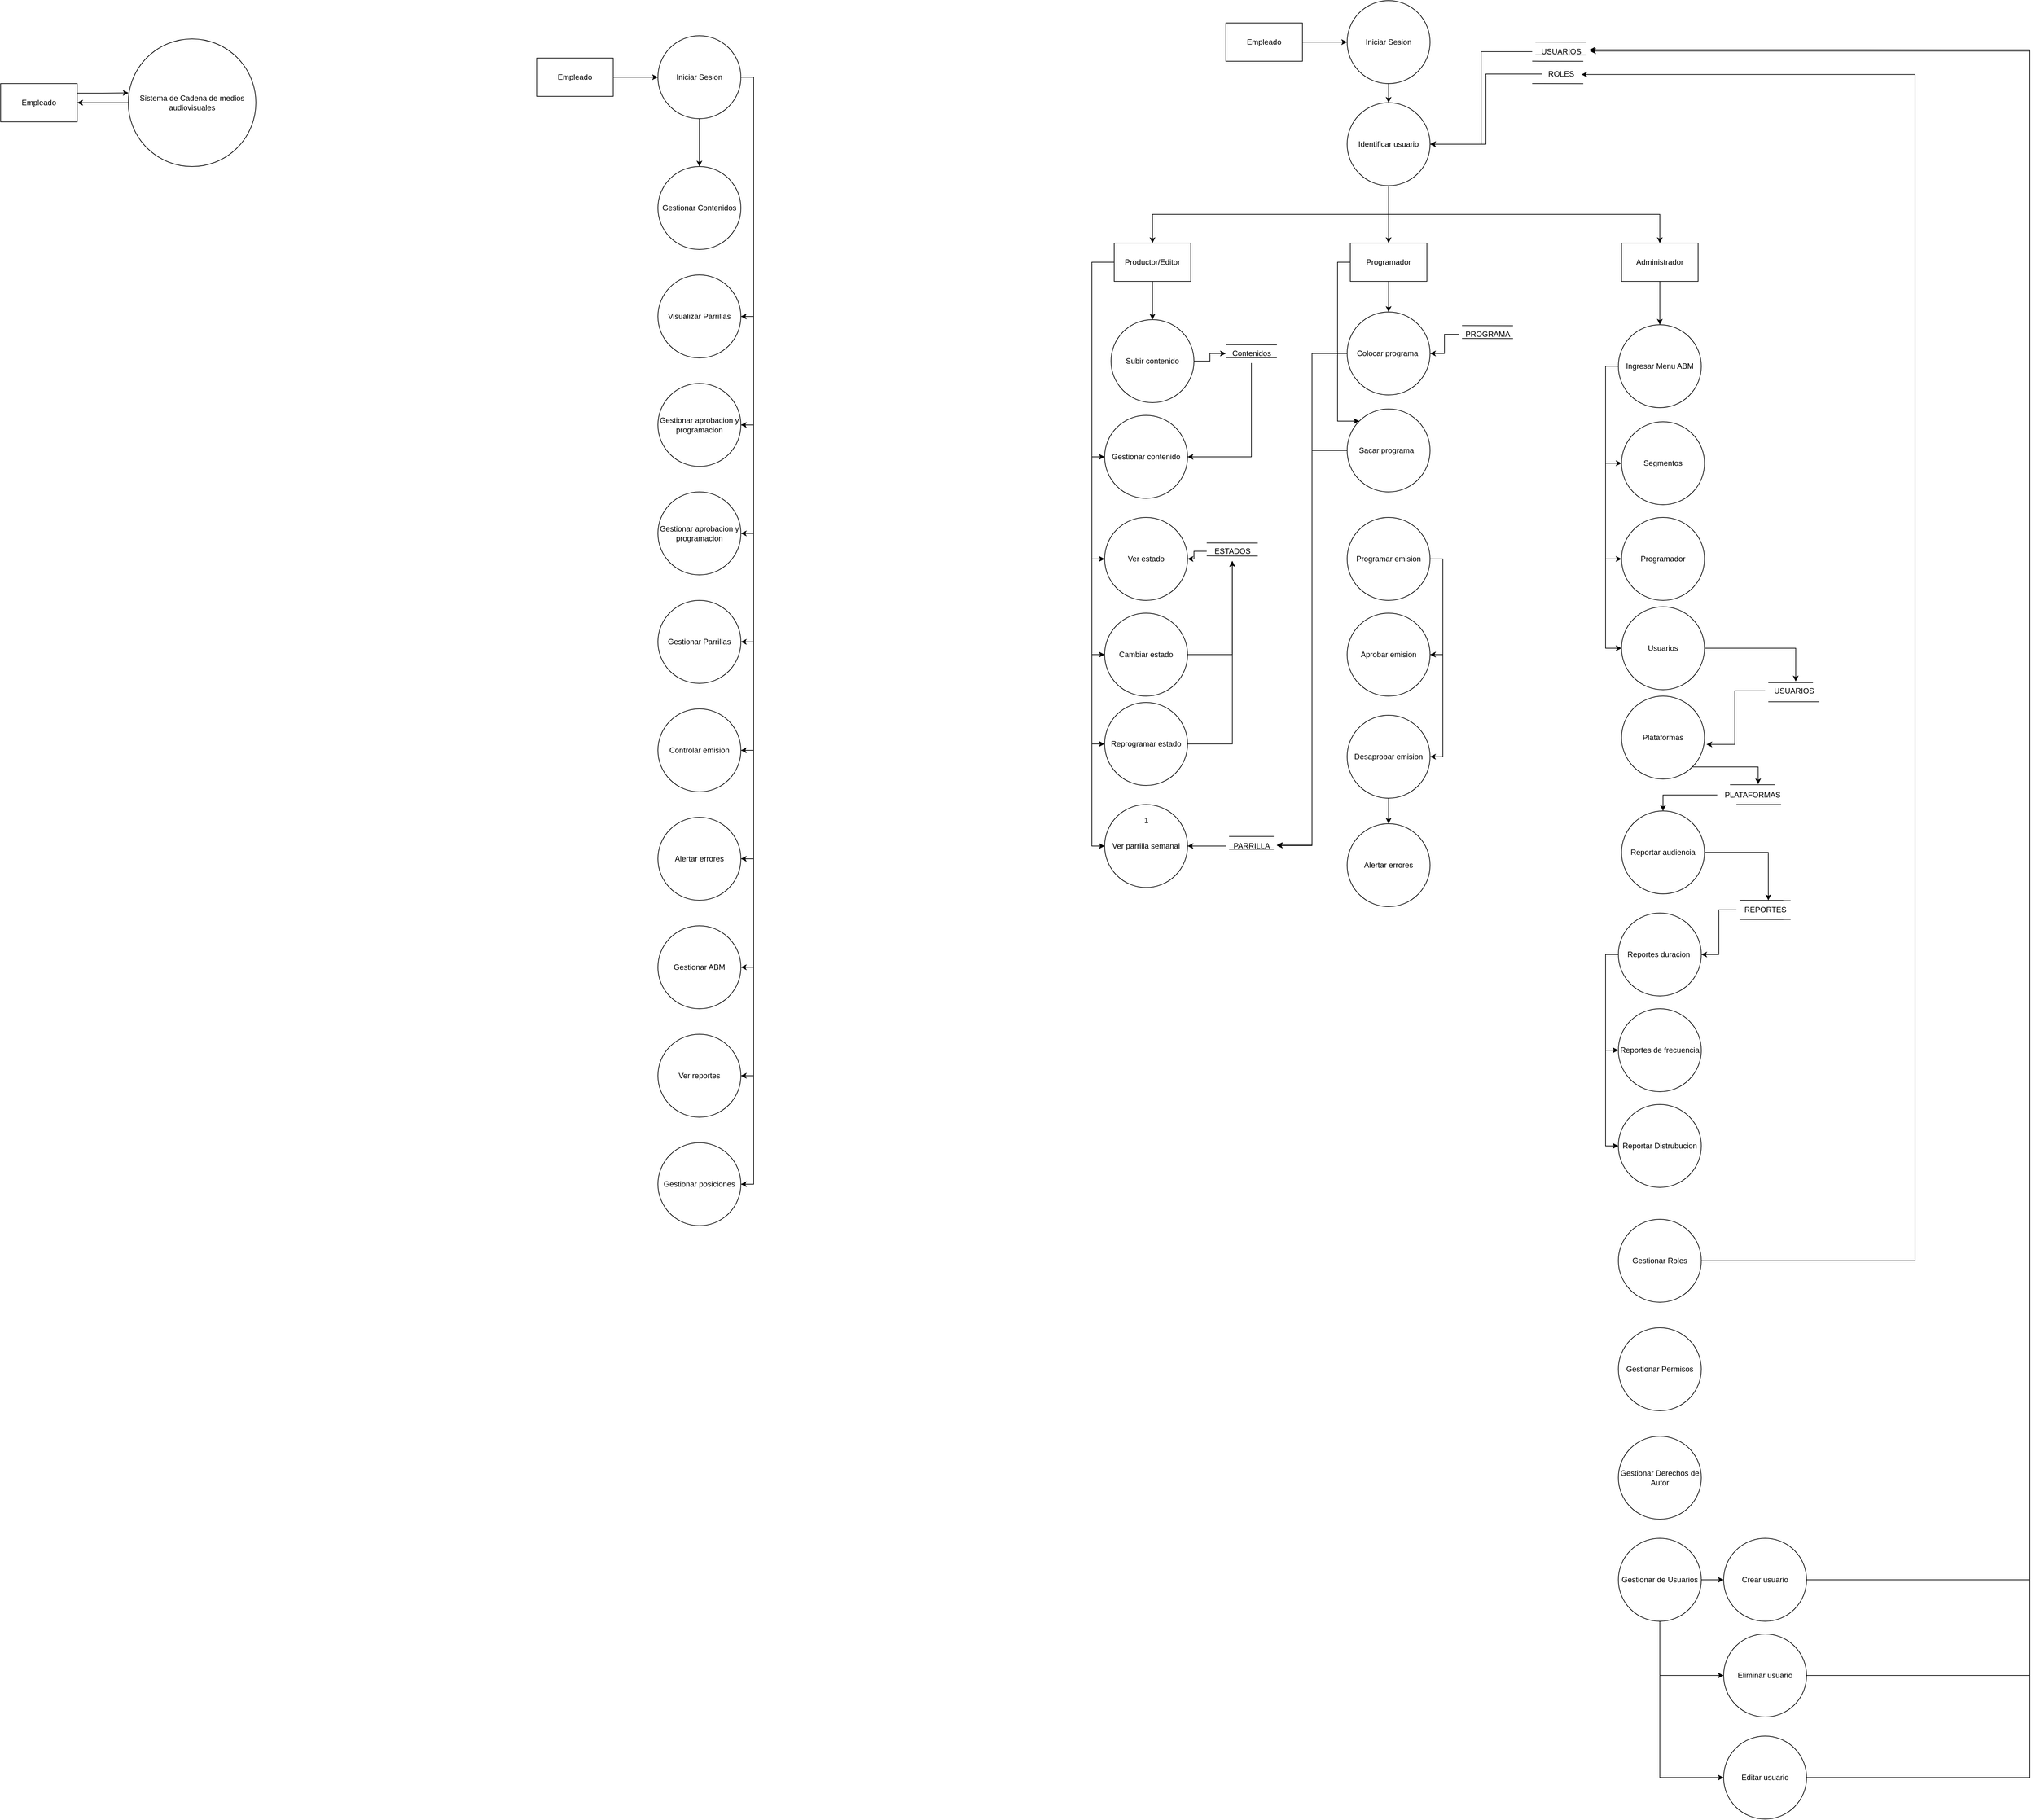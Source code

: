 <mxfile version="21.2.1" type="device">
  <diagram name="Página-1" id="Ly1dpZhFKaLRwfkJaXlY">
    <mxGraphModel dx="838" dy="507" grid="1" gridSize="10" guides="1" tooltips="1" connect="1" arrows="1" fold="1" page="1" pageScale="1" pageWidth="827" pageHeight="1169" math="0" shadow="0">
      <root>
        <mxCell id="0" />
        <mxCell id="1" parent="0" />
        <mxCell id="QG6XiLSZ6is3IQgDiI_S-5" style="edgeStyle=orthogonalEdgeStyle;rounded=0;orthogonalLoop=1;jettySize=auto;html=1;exitX=0;exitY=0.5;exitDx=0;exitDy=0;entryX=1;entryY=0.5;entryDx=0;entryDy=0;" parent="1" source="QG6XiLSZ6is3IQgDiI_S-1" target="QG6XiLSZ6is3IQgDiI_S-2" edge="1">
          <mxGeometry relative="1" as="geometry" />
        </mxCell>
        <mxCell id="QG6XiLSZ6is3IQgDiI_S-1" value="Sistema de Cadena de medios audiovisuales" style="ellipse;whiteSpace=wrap;html=1;aspect=fixed;" parent="1" vertex="1">
          <mxGeometry x="200" y="180" width="200" height="200" as="geometry" />
        </mxCell>
        <mxCell id="QG6XiLSZ6is3IQgDiI_S-4" style="edgeStyle=orthogonalEdgeStyle;rounded=0;orthogonalLoop=1;jettySize=auto;html=1;exitX=1;exitY=0.25;exitDx=0;exitDy=0;entryX=0.003;entryY=0.423;entryDx=0;entryDy=0;entryPerimeter=0;" parent="1" source="QG6XiLSZ6is3IQgDiI_S-2" target="QG6XiLSZ6is3IQgDiI_S-1" edge="1">
          <mxGeometry relative="1" as="geometry" />
        </mxCell>
        <mxCell id="QG6XiLSZ6is3IQgDiI_S-2" value="Empleado" style="rounded=0;whiteSpace=wrap;html=1;" parent="1" vertex="1">
          <mxGeometry y="250" width="120" height="60" as="geometry" />
        </mxCell>
        <mxCell id="QG6XiLSZ6is3IQgDiI_S-16" style="edgeStyle=orthogonalEdgeStyle;rounded=0;orthogonalLoop=1;jettySize=auto;html=1;entryX=0;entryY=0.5;entryDx=0;entryDy=0;" parent="1" source="QG6XiLSZ6is3IQgDiI_S-7" target="QG6XiLSZ6is3IQgDiI_S-8" edge="1">
          <mxGeometry relative="1" as="geometry" />
        </mxCell>
        <mxCell id="QG6XiLSZ6is3IQgDiI_S-7" value="Empleado" style="rounded=0;whiteSpace=wrap;html=1;" parent="1" vertex="1">
          <mxGeometry x="840" y="210" width="120" height="60" as="geometry" />
        </mxCell>
        <mxCell id="QG6XiLSZ6is3IQgDiI_S-30" style="edgeStyle=orthogonalEdgeStyle;rounded=0;orthogonalLoop=1;jettySize=auto;html=1;" parent="1" source="QG6XiLSZ6is3IQgDiI_S-8" target="QG6XiLSZ6is3IQgDiI_S-19" edge="1">
          <mxGeometry relative="1" as="geometry" />
        </mxCell>
        <mxCell id="QG6XiLSZ6is3IQgDiI_S-31" style="edgeStyle=orthogonalEdgeStyle;rounded=0;orthogonalLoop=1;jettySize=auto;html=1;exitX=1;exitY=0.5;exitDx=0;exitDy=0;entryX=1;entryY=0.5;entryDx=0;entryDy=0;" parent="1" source="QG6XiLSZ6is3IQgDiI_S-8" target="QG6XiLSZ6is3IQgDiI_S-20" edge="1">
          <mxGeometry relative="1" as="geometry" />
        </mxCell>
        <mxCell id="QG6XiLSZ6is3IQgDiI_S-32" style="edgeStyle=orthogonalEdgeStyle;rounded=0;orthogonalLoop=1;jettySize=auto;html=1;exitX=1;exitY=0.5;exitDx=0;exitDy=0;entryX=1;entryY=0.5;entryDx=0;entryDy=0;" parent="1" source="QG6XiLSZ6is3IQgDiI_S-8" target="QG6XiLSZ6is3IQgDiI_S-21" edge="1">
          <mxGeometry relative="1" as="geometry" />
        </mxCell>
        <mxCell id="QG6XiLSZ6is3IQgDiI_S-34" style="edgeStyle=orthogonalEdgeStyle;rounded=0;orthogonalLoop=1;jettySize=auto;html=1;exitX=1;exitY=0.5;exitDx=0;exitDy=0;entryX=1;entryY=0.5;entryDx=0;entryDy=0;" parent="1" source="QG6XiLSZ6is3IQgDiI_S-8" target="QG6XiLSZ6is3IQgDiI_S-22" edge="1">
          <mxGeometry relative="1" as="geometry" />
        </mxCell>
        <mxCell id="QG6XiLSZ6is3IQgDiI_S-35" style="edgeStyle=orthogonalEdgeStyle;rounded=0;orthogonalLoop=1;jettySize=auto;html=1;exitX=1;exitY=0.5;exitDx=0;exitDy=0;entryX=1;entryY=0.5;entryDx=0;entryDy=0;" parent="1" source="QG6XiLSZ6is3IQgDiI_S-8" target="QG6XiLSZ6is3IQgDiI_S-24" edge="1">
          <mxGeometry relative="1" as="geometry" />
        </mxCell>
        <mxCell id="QG6XiLSZ6is3IQgDiI_S-37" style="edgeStyle=orthogonalEdgeStyle;rounded=0;orthogonalLoop=1;jettySize=auto;html=1;exitX=1;exitY=0.5;exitDx=0;exitDy=0;entryX=1;entryY=0.5;entryDx=0;entryDy=0;" parent="1" source="QG6XiLSZ6is3IQgDiI_S-8" target="QG6XiLSZ6is3IQgDiI_S-25" edge="1">
          <mxGeometry relative="1" as="geometry" />
        </mxCell>
        <mxCell id="QG6XiLSZ6is3IQgDiI_S-38" style="edgeStyle=orthogonalEdgeStyle;rounded=0;orthogonalLoop=1;jettySize=auto;html=1;exitX=1;exitY=0.5;exitDx=0;exitDy=0;entryX=1;entryY=0.5;entryDx=0;entryDy=0;" parent="1" source="QG6XiLSZ6is3IQgDiI_S-8" target="QG6XiLSZ6is3IQgDiI_S-26" edge="1">
          <mxGeometry relative="1" as="geometry" />
        </mxCell>
        <mxCell id="QG6XiLSZ6is3IQgDiI_S-39" style="edgeStyle=orthogonalEdgeStyle;rounded=0;orthogonalLoop=1;jettySize=auto;html=1;exitX=1;exitY=0.5;exitDx=0;exitDy=0;entryX=1;entryY=0.5;entryDx=0;entryDy=0;" parent="1" source="QG6XiLSZ6is3IQgDiI_S-8" target="QG6XiLSZ6is3IQgDiI_S-27" edge="1">
          <mxGeometry relative="1" as="geometry" />
        </mxCell>
        <mxCell id="QG6XiLSZ6is3IQgDiI_S-40" style="edgeStyle=orthogonalEdgeStyle;rounded=0;orthogonalLoop=1;jettySize=auto;html=1;exitX=1;exitY=0.5;exitDx=0;exitDy=0;entryX=1;entryY=0.5;entryDx=0;entryDy=0;" parent="1" source="QG6XiLSZ6is3IQgDiI_S-8" target="QG6XiLSZ6is3IQgDiI_S-28" edge="1">
          <mxGeometry relative="1" as="geometry" />
        </mxCell>
        <mxCell id="QG6XiLSZ6is3IQgDiI_S-41" style="edgeStyle=orthogonalEdgeStyle;rounded=0;orthogonalLoop=1;jettySize=auto;html=1;exitX=1;exitY=0.5;exitDx=0;exitDy=0;entryX=1;entryY=0.5;entryDx=0;entryDy=0;" parent="1" source="QG6XiLSZ6is3IQgDiI_S-8" target="QG6XiLSZ6is3IQgDiI_S-29" edge="1">
          <mxGeometry relative="1" as="geometry" />
        </mxCell>
        <mxCell id="QG6XiLSZ6is3IQgDiI_S-8" value="Iniciar Sesion" style="ellipse;whiteSpace=wrap;html=1;aspect=fixed;" parent="1" vertex="1">
          <mxGeometry x="1030" y="175" width="130" height="130" as="geometry" />
        </mxCell>
        <mxCell id="QG6XiLSZ6is3IQgDiI_S-19" value="Gestionar Contenidos" style="ellipse;whiteSpace=wrap;html=1;aspect=fixed;" parent="1" vertex="1">
          <mxGeometry x="1030" y="380" width="130" height="130" as="geometry" />
        </mxCell>
        <mxCell id="QG6XiLSZ6is3IQgDiI_S-20" value="Visualizar Parrillas" style="ellipse;whiteSpace=wrap;html=1;aspect=fixed;" parent="1" vertex="1">
          <mxGeometry x="1030" y="550" width="130" height="130" as="geometry" />
        </mxCell>
        <mxCell id="QG6XiLSZ6is3IQgDiI_S-21" value="Gestionar aprobacion y programacion" style="ellipse;whiteSpace=wrap;html=1;aspect=fixed;" parent="1" vertex="1">
          <mxGeometry x="1030" y="720" width="130" height="130" as="geometry" />
        </mxCell>
        <mxCell id="QG6XiLSZ6is3IQgDiI_S-22" value="Gestionar aprobacion y programacion" style="ellipse;whiteSpace=wrap;html=1;aspect=fixed;" parent="1" vertex="1">
          <mxGeometry x="1030" y="890" width="130" height="130" as="geometry" />
        </mxCell>
        <mxCell id="QG6XiLSZ6is3IQgDiI_S-24" value="Gestionar Parrillas" style="ellipse;whiteSpace=wrap;html=1;aspect=fixed;" parent="1" vertex="1">
          <mxGeometry x="1030" y="1060" width="130" height="130" as="geometry" />
        </mxCell>
        <mxCell id="QG6XiLSZ6is3IQgDiI_S-25" value="Controlar emision" style="ellipse;whiteSpace=wrap;html=1;aspect=fixed;" parent="1" vertex="1">
          <mxGeometry x="1030" y="1230" width="130" height="130" as="geometry" />
        </mxCell>
        <mxCell id="QG6XiLSZ6is3IQgDiI_S-26" value="Alertar errores" style="ellipse;whiteSpace=wrap;html=1;aspect=fixed;" parent="1" vertex="1">
          <mxGeometry x="1030" y="1400" width="130" height="130" as="geometry" />
        </mxCell>
        <mxCell id="QG6XiLSZ6is3IQgDiI_S-27" value="Gestionar ABM" style="ellipse;whiteSpace=wrap;html=1;aspect=fixed;" parent="1" vertex="1">
          <mxGeometry x="1030" y="1570" width="130" height="130" as="geometry" />
        </mxCell>
        <mxCell id="QG6XiLSZ6is3IQgDiI_S-28" value="Ver reportes" style="ellipse;whiteSpace=wrap;html=1;aspect=fixed;" parent="1" vertex="1">
          <mxGeometry x="1030" y="1740" width="130" height="130" as="geometry" />
        </mxCell>
        <mxCell id="QG6XiLSZ6is3IQgDiI_S-29" value="Gestionar posiciones" style="ellipse;whiteSpace=wrap;html=1;aspect=fixed;" parent="1" vertex="1">
          <mxGeometry x="1030" y="1910" width="130" height="130" as="geometry" />
        </mxCell>
        <mxCell id="QG6XiLSZ6is3IQgDiI_S-42" style="edgeStyle=orthogonalEdgeStyle;rounded=0;orthogonalLoop=1;jettySize=auto;html=1;entryX=0;entryY=0.5;entryDx=0;entryDy=0;" parent="1" source="QG6XiLSZ6is3IQgDiI_S-43" target="QG6XiLSZ6is3IQgDiI_S-54" edge="1">
          <mxGeometry relative="1" as="geometry" />
        </mxCell>
        <mxCell id="QG6XiLSZ6is3IQgDiI_S-43" value="Empleado" style="rounded=0;whiteSpace=wrap;html=1;" parent="1" vertex="1">
          <mxGeometry x="1920" y="155" width="120" height="60" as="geometry" />
        </mxCell>
        <mxCell id="QG6XiLSZ6is3IQgDiI_S-74" style="edgeStyle=orthogonalEdgeStyle;rounded=0;orthogonalLoop=1;jettySize=auto;html=1;exitX=0.5;exitY=1;exitDx=0;exitDy=0;entryX=0.5;entryY=0;entryDx=0;entryDy=0;" parent="1" source="QG6XiLSZ6is3IQgDiI_S-54" target="QG6XiLSZ6is3IQgDiI_S-65" edge="1">
          <mxGeometry relative="1" as="geometry" />
        </mxCell>
        <mxCell id="QG6XiLSZ6is3IQgDiI_S-54" value="Iniciar Sesion" style="ellipse;whiteSpace=wrap;html=1;aspect=fixed;" parent="1" vertex="1">
          <mxGeometry x="2110" y="120" width="130" height="130" as="geometry" />
        </mxCell>
        <mxCell id="QG6XiLSZ6is3IQgDiI_S-104" style="edgeStyle=orthogonalEdgeStyle;rounded=0;orthogonalLoop=1;jettySize=auto;html=1;" parent="1" source="QG6XiLSZ6is3IQgDiI_S-55" target="QG6XiLSZ6is3IQgDiI_S-103" edge="1">
          <mxGeometry relative="1" as="geometry" />
        </mxCell>
        <mxCell id="QG6XiLSZ6is3IQgDiI_S-55" value="Subir contenido" style="ellipse;whiteSpace=wrap;html=1;aspect=fixed;" parent="1" vertex="1">
          <mxGeometry x="1740" y="620" width="130" height="130" as="geometry" />
        </mxCell>
        <mxCell id="QG6XiLSZ6is3IQgDiI_S-56" value="Ver parrilla semanal" style="ellipse;whiteSpace=wrap;html=1;aspect=fixed;" parent="1" vertex="1">
          <mxGeometry x="1730" y="1380" width="130" height="130" as="geometry" />
        </mxCell>
        <mxCell id="QG6XiLSZ6is3IQgDiI_S-57" value="Ver estado" style="ellipse;whiteSpace=wrap;html=1;aspect=fixed;" parent="1" vertex="1">
          <mxGeometry x="1730" y="930" width="130" height="130" as="geometry" />
        </mxCell>
        <mxCell id="QG6XiLSZ6is3IQgDiI_S-132" style="edgeStyle=orthogonalEdgeStyle;rounded=0;orthogonalLoop=1;jettySize=auto;html=1;exitX=0;exitY=0.5;exitDx=0;exitDy=0;entryX=1;entryY=0.474;entryDx=0;entryDy=0;entryPerimeter=0;" parent="1" source="QG6XiLSZ6is3IQgDiI_S-59" target="QG6XiLSZ6is3IQgDiI_S-123" edge="1">
          <mxGeometry relative="1" as="geometry" />
        </mxCell>
        <mxCell id="QG6XiLSZ6is3IQgDiI_S-59" value="Colocar programa&amp;nbsp;" style="ellipse;whiteSpace=wrap;html=1;aspect=fixed;" parent="1" vertex="1">
          <mxGeometry x="2110" y="608" width="130" height="130" as="geometry" />
        </mxCell>
        <mxCell id="QG6XiLSZ6is3IQgDiI_S-60" value="Aprobar emision" style="ellipse;whiteSpace=wrap;html=1;aspect=fixed;" parent="1" vertex="1">
          <mxGeometry x="2110" y="1080" width="130" height="130" as="geometry" />
        </mxCell>
        <mxCell id="QG6XiLSZ6is3IQgDiI_S-61" value="Alertar errores" style="ellipse;whiteSpace=wrap;html=1;aspect=fixed;" parent="1" vertex="1">
          <mxGeometry x="2110" y="1410" width="130" height="130" as="geometry" />
        </mxCell>
        <mxCell id="QG6XiLSZ6is3IQgDiI_S-83" style="edgeStyle=orthogonalEdgeStyle;rounded=0;orthogonalLoop=1;jettySize=auto;html=1;exitX=0.5;exitY=1;exitDx=0;exitDy=0;entryX=0.5;entryY=0;entryDx=0;entryDy=0;" parent="1" source="QG6XiLSZ6is3IQgDiI_S-65" target="QG6XiLSZ6is3IQgDiI_S-78" edge="1">
          <mxGeometry relative="1" as="geometry" />
        </mxCell>
        <mxCell id="QG6XiLSZ6is3IQgDiI_S-125" style="edgeStyle=orthogonalEdgeStyle;rounded=0;orthogonalLoop=1;jettySize=auto;html=1;exitX=0.5;exitY=1;exitDx=0;exitDy=0;" parent="1" source="QG6XiLSZ6is3IQgDiI_S-65" target="QG6XiLSZ6is3IQgDiI_S-80" edge="1">
          <mxGeometry relative="1" as="geometry" />
        </mxCell>
        <mxCell id="V4vordujrHXwyQd8BHpG-1" style="edgeStyle=orthogonalEdgeStyle;rounded=0;orthogonalLoop=1;jettySize=auto;html=1;exitX=0.5;exitY=1;exitDx=0;exitDy=0;" edge="1" parent="1" source="QG6XiLSZ6is3IQgDiI_S-65" target="QG6XiLSZ6is3IQgDiI_S-81">
          <mxGeometry relative="1" as="geometry" />
        </mxCell>
        <mxCell id="QG6XiLSZ6is3IQgDiI_S-65" value="Identificar usuario" style="ellipse;whiteSpace=wrap;html=1;aspect=fixed;" parent="1" vertex="1">
          <mxGeometry x="2110" y="280" width="130" height="130" as="geometry" />
        </mxCell>
        <mxCell id="QG6XiLSZ6is3IQgDiI_S-67" value="" style="endArrow=none;html=1;rounded=0;" parent="1" source="QG6XiLSZ6is3IQgDiI_S-72" edge="1">
          <mxGeometry width="50" height="50" relative="1" as="geometry">
            <mxPoint x="2400" y="214.92" as="sourcePoint" />
            <mxPoint x="2480" y="215.08" as="targetPoint" />
            <Array as="points">
              <mxPoint x="2400" y="214.92" />
            </Array>
          </mxGeometry>
        </mxCell>
        <mxCell id="QG6XiLSZ6is3IQgDiI_S-68" value="" style="endArrow=none;html=1;rounded=0;" parent="1" edge="1">
          <mxGeometry width="50" height="50" relative="1" as="geometry">
            <mxPoint x="2400" y="250" as="sourcePoint" />
            <mxPoint x="2480" y="250.16" as="targetPoint" />
            <Array as="points">
              <mxPoint x="2400" y="250" />
            </Array>
          </mxGeometry>
        </mxCell>
        <mxCell id="QG6XiLSZ6is3IQgDiI_S-75" style="edgeStyle=orthogonalEdgeStyle;rounded=0;orthogonalLoop=1;jettySize=auto;html=1;entryX=1;entryY=0.5;entryDx=0;entryDy=0;" parent="1" source="QG6XiLSZ6is3IQgDiI_S-69" target="QG6XiLSZ6is3IQgDiI_S-65" edge="1">
          <mxGeometry relative="1" as="geometry" />
        </mxCell>
        <mxCell id="QG6XiLSZ6is3IQgDiI_S-69" value="ROLES" style="text;html=1;align=center;verticalAlign=middle;resizable=0;points=[];autosize=1;strokeColor=none;fillColor=none;" parent="1" vertex="1">
          <mxGeometry x="2415" y="220" width="60" height="30" as="geometry" />
        </mxCell>
        <mxCell id="QG6XiLSZ6is3IQgDiI_S-70" value="" style="endArrow=none;html=1;rounded=0;" parent="1" edge="1">
          <mxGeometry width="50" height="50" relative="1" as="geometry">
            <mxPoint x="2405" y="184.84" as="sourcePoint" />
            <mxPoint x="2485" y="185" as="targetPoint" />
            <Array as="points">
              <mxPoint x="2405" y="184.84" />
            </Array>
          </mxGeometry>
        </mxCell>
        <mxCell id="QG6XiLSZ6is3IQgDiI_S-71" value="" style="endArrow=none;html=1;rounded=0;" parent="1" edge="1">
          <mxGeometry width="50" height="50" relative="1" as="geometry">
            <mxPoint x="2405" y="205" as="sourcePoint" />
            <mxPoint x="2485" y="205.16" as="targetPoint" />
            <Array as="points">
              <mxPoint x="2405" y="205" />
            </Array>
          </mxGeometry>
        </mxCell>
        <mxCell id="QG6XiLSZ6is3IQgDiI_S-77" style="edgeStyle=orthogonalEdgeStyle;rounded=0;orthogonalLoop=1;jettySize=auto;html=1;entryX=1;entryY=0.5;entryDx=0;entryDy=0;" parent="1" source="QG6XiLSZ6is3IQgDiI_S-72" target="QG6XiLSZ6is3IQgDiI_S-65" edge="1">
          <mxGeometry relative="1" as="geometry" />
        </mxCell>
        <mxCell id="QG6XiLSZ6is3IQgDiI_S-91" style="edgeStyle=orthogonalEdgeStyle;rounded=0;orthogonalLoop=1;jettySize=auto;html=1;exitX=0.5;exitY=1;exitDx=0;exitDy=0;entryX=0.5;entryY=0;entryDx=0;entryDy=0;" parent="1" source="QG6XiLSZ6is3IQgDiI_S-78" target="QG6XiLSZ6is3IQgDiI_S-55" edge="1">
          <mxGeometry relative="1" as="geometry" />
        </mxCell>
        <mxCell id="QG6XiLSZ6is3IQgDiI_S-94" style="edgeStyle=orthogonalEdgeStyle;rounded=0;orthogonalLoop=1;jettySize=auto;html=1;exitX=0;exitY=0.5;exitDx=0;exitDy=0;entryX=0;entryY=0.5;entryDx=0;entryDy=0;" parent="1" source="QG6XiLSZ6is3IQgDiI_S-78" target="QG6XiLSZ6is3IQgDiI_S-85" edge="1">
          <mxGeometry relative="1" as="geometry" />
        </mxCell>
        <mxCell id="QG6XiLSZ6is3IQgDiI_S-95" style="edgeStyle=orthogonalEdgeStyle;rounded=0;orthogonalLoop=1;jettySize=auto;html=1;exitX=0;exitY=0.5;exitDx=0;exitDy=0;entryX=0;entryY=0.5;entryDx=0;entryDy=0;" parent="1" source="QG6XiLSZ6is3IQgDiI_S-78" target="QG6XiLSZ6is3IQgDiI_S-57" edge="1">
          <mxGeometry relative="1" as="geometry">
            <mxPoint x="1700" y="930" as="targetPoint" />
          </mxGeometry>
        </mxCell>
        <mxCell id="QG6XiLSZ6is3IQgDiI_S-96" style="edgeStyle=orthogonalEdgeStyle;rounded=0;orthogonalLoop=1;jettySize=auto;html=1;exitX=0;exitY=0.5;exitDx=0;exitDy=0;entryX=0;entryY=0.5;entryDx=0;entryDy=0;" parent="1" source="QG6XiLSZ6is3IQgDiI_S-78" target="QG6XiLSZ6is3IQgDiI_S-86" edge="1">
          <mxGeometry relative="1" as="geometry" />
        </mxCell>
        <mxCell id="QG6XiLSZ6is3IQgDiI_S-97" style="edgeStyle=orthogonalEdgeStyle;rounded=0;orthogonalLoop=1;jettySize=auto;html=1;exitX=0;exitY=0.5;exitDx=0;exitDy=0;entryX=0;entryY=0.5;entryDx=0;entryDy=0;" parent="1" source="QG6XiLSZ6is3IQgDiI_S-78" target="QG6XiLSZ6is3IQgDiI_S-87" edge="1">
          <mxGeometry relative="1" as="geometry" />
        </mxCell>
        <mxCell id="QG6XiLSZ6is3IQgDiI_S-98" style="edgeStyle=orthogonalEdgeStyle;rounded=0;orthogonalLoop=1;jettySize=auto;html=1;exitX=0;exitY=0.5;exitDx=0;exitDy=0;entryX=0;entryY=0.5;entryDx=0;entryDy=0;" parent="1" source="QG6XiLSZ6is3IQgDiI_S-78" target="QG6XiLSZ6is3IQgDiI_S-56" edge="1">
          <mxGeometry relative="1" as="geometry" />
        </mxCell>
        <mxCell id="QG6XiLSZ6is3IQgDiI_S-78" value="Productor/Editor" style="rounded=0;whiteSpace=wrap;html=1;" parent="1" vertex="1">
          <mxGeometry x="1745" y="500" width="120" height="60" as="geometry" />
        </mxCell>
        <mxCell id="QG6XiLSZ6is3IQgDiI_S-135" style="edgeStyle=orthogonalEdgeStyle;rounded=0;orthogonalLoop=1;jettySize=auto;html=1;exitX=0.5;exitY=1;exitDx=0;exitDy=0;entryX=0.5;entryY=0;entryDx=0;entryDy=0;" parent="1" source="QG6XiLSZ6is3IQgDiI_S-80" target="QG6XiLSZ6is3IQgDiI_S-59" edge="1">
          <mxGeometry relative="1" as="geometry" />
        </mxCell>
        <mxCell id="QG6XiLSZ6is3IQgDiI_S-138" style="edgeStyle=orthogonalEdgeStyle;rounded=0;orthogonalLoop=1;jettySize=auto;html=1;exitX=0;exitY=0.5;exitDx=0;exitDy=0;entryX=0;entryY=0;entryDx=0;entryDy=0;" parent="1" source="QG6XiLSZ6is3IQgDiI_S-80" target="QG6XiLSZ6is3IQgDiI_S-126" edge="1">
          <mxGeometry relative="1" as="geometry">
            <Array as="points">
              <mxPoint x="2095" y="530" />
              <mxPoint x="2095" y="779" />
            </Array>
          </mxGeometry>
        </mxCell>
        <mxCell id="QG6XiLSZ6is3IQgDiI_S-80" value="Programador" style="rounded=0;whiteSpace=wrap;html=1;" parent="1" vertex="1">
          <mxGeometry x="2115" y="500" width="120" height="60" as="geometry" />
        </mxCell>
        <mxCell id="QG6XiLSZ6is3IQgDiI_S-211" style="edgeStyle=orthogonalEdgeStyle;rounded=0;orthogonalLoop=1;jettySize=auto;html=1;exitX=0.5;exitY=1;exitDx=0;exitDy=0;" parent="1" source="QG6XiLSZ6is3IQgDiI_S-81" target="QG6XiLSZ6is3IQgDiI_S-144" edge="1">
          <mxGeometry relative="1" as="geometry" />
        </mxCell>
        <mxCell id="QG6XiLSZ6is3IQgDiI_S-81" value="Administrador" style="rounded=0;whiteSpace=wrap;html=1;" parent="1" vertex="1">
          <mxGeometry x="2540" y="500" width="120" height="60" as="geometry" />
        </mxCell>
        <mxCell id="QG6XiLSZ6is3IQgDiI_S-85" value="Gestionar contenido" style="ellipse;whiteSpace=wrap;html=1;aspect=fixed;" parent="1" vertex="1">
          <mxGeometry x="1730" y="770" width="130" height="130" as="geometry" />
        </mxCell>
        <mxCell id="QG6XiLSZ6is3IQgDiI_S-119" style="edgeStyle=orthogonalEdgeStyle;rounded=0;orthogonalLoop=1;jettySize=auto;html=1;exitX=1;exitY=0.5;exitDx=0;exitDy=0;" parent="1" source="QG6XiLSZ6is3IQgDiI_S-86" target="QG6XiLSZ6is3IQgDiI_S-116" edge="1">
          <mxGeometry relative="1" as="geometry" />
        </mxCell>
        <mxCell id="QG6XiLSZ6is3IQgDiI_S-86" value="Cambiar estado" style="ellipse;whiteSpace=wrap;html=1;aspect=fixed;" parent="1" vertex="1">
          <mxGeometry x="1730" y="1080" width="130" height="130" as="geometry" />
        </mxCell>
        <mxCell id="QG6XiLSZ6is3IQgDiI_S-120" style="edgeStyle=orthogonalEdgeStyle;rounded=0;orthogonalLoop=1;jettySize=auto;html=1;exitX=1;exitY=0.5;exitDx=0;exitDy=0;entryX=0.502;entryY=1.01;entryDx=0;entryDy=0;entryPerimeter=0;" parent="1" source="QG6XiLSZ6is3IQgDiI_S-87" target="QG6XiLSZ6is3IQgDiI_S-116" edge="1">
          <mxGeometry relative="1" as="geometry" />
        </mxCell>
        <mxCell id="QG6XiLSZ6is3IQgDiI_S-87" value="Reprogramar estado" style="ellipse;whiteSpace=wrap;html=1;aspect=fixed;" parent="1" vertex="1">
          <mxGeometry x="1730" y="1220" width="130" height="130" as="geometry" />
        </mxCell>
        <mxCell id="QG6XiLSZ6is3IQgDiI_S-88" value="1" style="text;html=1;align=center;verticalAlign=middle;resizable=0;points=[];autosize=1;strokeColor=none;fillColor=none;" parent="1" vertex="1">
          <mxGeometry x="1780" y="1390" width="30" height="30" as="geometry" />
        </mxCell>
        <mxCell id="QG6XiLSZ6is3IQgDiI_S-101" value="" style="endArrow=none;html=1;rounded=0;" parent="1" edge="1">
          <mxGeometry width="50" height="50" relative="1" as="geometry">
            <mxPoint x="1920" y="659.3" as="sourcePoint" />
            <mxPoint x="2000" y="659.46" as="targetPoint" />
            <Array as="points">
              <mxPoint x="1920" y="659.3" />
            </Array>
          </mxGeometry>
        </mxCell>
        <mxCell id="QG6XiLSZ6is3IQgDiI_S-102" value="" style="endArrow=none;html=1;rounded=0;" parent="1" edge="1">
          <mxGeometry width="50" height="50" relative="1" as="geometry">
            <mxPoint x="1920" y="679.46" as="sourcePoint" />
            <mxPoint x="2000" y="679.62" as="targetPoint" />
            <Array as="points">
              <mxPoint x="1920" y="679.46" />
            </Array>
          </mxGeometry>
        </mxCell>
        <mxCell id="QG6XiLSZ6is3IQgDiI_S-105" style="edgeStyle=orthogonalEdgeStyle;rounded=0;orthogonalLoop=1;jettySize=auto;html=1;entryX=1;entryY=0.5;entryDx=0;entryDy=0;" parent="1" source="QG6XiLSZ6is3IQgDiI_S-103" target="QG6XiLSZ6is3IQgDiI_S-85" edge="1">
          <mxGeometry relative="1" as="geometry">
            <Array as="points">
              <mxPoint x="1960" y="835" />
            </Array>
          </mxGeometry>
        </mxCell>
        <mxCell id="QG6XiLSZ6is3IQgDiI_S-103" value="Contenidos" style="text;html=1;align=center;verticalAlign=middle;resizable=0;points=[];autosize=1;strokeColor=none;fillColor=none;" parent="1" vertex="1">
          <mxGeometry x="1920" y="658" width="80" height="30" as="geometry" />
        </mxCell>
        <mxCell id="QG6XiLSZ6is3IQgDiI_S-114" value="" style="endArrow=none;html=1;rounded=0;" parent="1" edge="1">
          <mxGeometry width="50" height="50" relative="1" as="geometry">
            <mxPoint x="1890" y="970" as="sourcePoint" />
            <mxPoint x="1970" y="970.16" as="targetPoint" />
            <Array as="points">
              <mxPoint x="1890" y="970" />
            </Array>
          </mxGeometry>
        </mxCell>
        <mxCell id="QG6XiLSZ6is3IQgDiI_S-115" value="" style="endArrow=none;html=1;rounded=0;" parent="1" edge="1">
          <mxGeometry width="50" height="50" relative="1" as="geometry">
            <mxPoint x="1890" y="990.16" as="sourcePoint" />
            <mxPoint x="1970" y="990.32" as="targetPoint" />
            <Array as="points">
              <mxPoint x="1890" y="990.16" />
            </Array>
          </mxGeometry>
        </mxCell>
        <mxCell id="QG6XiLSZ6is3IQgDiI_S-117" style="edgeStyle=orthogonalEdgeStyle;rounded=0;orthogonalLoop=1;jettySize=auto;html=1;" parent="1" source="QG6XiLSZ6is3IQgDiI_S-116" target="QG6XiLSZ6is3IQgDiI_S-57" edge="1">
          <mxGeometry relative="1" as="geometry" />
        </mxCell>
        <mxCell id="QG6XiLSZ6is3IQgDiI_S-116" value="ESTADOS" style="text;html=1;align=center;verticalAlign=middle;resizable=0;points=[];autosize=1;strokeColor=none;fillColor=none;" parent="1" vertex="1">
          <mxGeometry x="1890" y="968" width="80" height="30" as="geometry" />
        </mxCell>
        <mxCell id="QG6XiLSZ6is3IQgDiI_S-121" value="" style="endArrow=none;html=1;rounded=0;" parent="1" edge="1">
          <mxGeometry width="50" height="50" relative="1" as="geometry">
            <mxPoint x="1925" y="1430" as="sourcePoint" />
            <mxPoint x="1995" y="1430" as="targetPoint" />
          </mxGeometry>
        </mxCell>
        <mxCell id="QG6XiLSZ6is3IQgDiI_S-122" value="" style="endArrow=none;html=1;rounded=0;" parent="1" edge="1">
          <mxGeometry width="50" height="50" relative="1" as="geometry">
            <mxPoint x="1925" y="1450" as="sourcePoint" />
            <mxPoint x="1995" y="1450" as="targetPoint" />
          </mxGeometry>
        </mxCell>
        <mxCell id="QG6XiLSZ6is3IQgDiI_S-124" style="edgeStyle=orthogonalEdgeStyle;rounded=0;orthogonalLoop=1;jettySize=auto;html=1;entryX=1;entryY=0.5;entryDx=0;entryDy=0;" parent="1" source="QG6XiLSZ6is3IQgDiI_S-123" target="QG6XiLSZ6is3IQgDiI_S-56" edge="1">
          <mxGeometry relative="1" as="geometry" />
        </mxCell>
        <mxCell id="QG6XiLSZ6is3IQgDiI_S-123" value="PARRILLA" style="text;html=1;align=center;verticalAlign=middle;resizable=0;points=[];autosize=1;strokeColor=none;fillColor=none;" parent="1" vertex="1">
          <mxGeometry x="1920" y="1430" width="80" height="30" as="geometry" />
        </mxCell>
        <mxCell id="QG6XiLSZ6is3IQgDiI_S-134" style="edgeStyle=orthogonalEdgeStyle;rounded=0;orthogonalLoop=1;jettySize=auto;html=1;exitX=0;exitY=0.5;exitDx=0;exitDy=0;entryX=0.996;entryY=0.454;entryDx=0;entryDy=0;entryPerimeter=0;" parent="1" source="QG6XiLSZ6is3IQgDiI_S-126" target="QG6XiLSZ6is3IQgDiI_S-123" edge="1">
          <mxGeometry relative="1" as="geometry" />
        </mxCell>
        <mxCell id="QG6XiLSZ6is3IQgDiI_S-126" value="Sacar programa&amp;nbsp;&amp;nbsp;" style="ellipse;whiteSpace=wrap;html=1;aspect=fixed;" parent="1" vertex="1">
          <mxGeometry x="2110" y="760" width="130" height="130" as="geometry" />
        </mxCell>
        <mxCell id="QG6XiLSZ6is3IQgDiI_S-128" value="" style="endArrow=none;html=1;rounded=0;" parent="1" edge="1">
          <mxGeometry width="50" height="50" relative="1" as="geometry">
            <mxPoint x="2290" y="629.3" as="sourcePoint" />
            <mxPoint x="2370" y="629.46" as="targetPoint" />
            <Array as="points">
              <mxPoint x="2290" y="629.3" />
            </Array>
          </mxGeometry>
        </mxCell>
        <mxCell id="QG6XiLSZ6is3IQgDiI_S-129" value="" style="endArrow=none;html=1;rounded=0;" parent="1" edge="1">
          <mxGeometry width="50" height="50" relative="1" as="geometry">
            <mxPoint x="2290" y="649.46" as="sourcePoint" />
            <mxPoint x="2370" y="649.62" as="targetPoint" />
            <Array as="points">
              <mxPoint x="2290" y="649.46" />
            </Array>
          </mxGeometry>
        </mxCell>
        <mxCell id="QG6XiLSZ6is3IQgDiI_S-133" style="edgeStyle=orthogonalEdgeStyle;rounded=0;orthogonalLoop=1;jettySize=auto;html=1;" parent="1" source="QG6XiLSZ6is3IQgDiI_S-130" target="QG6XiLSZ6is3IQgDiI_S-59" edge="1">
          <mxGeometry relative="1" as="geometry" />
        </mxCell>
        <mxCell id="QG6XiLSZ6is3IQgDiI_S-130" value="PROGRAMA" style="text;html=1;align=center;verticalAlign=middle;resizable=0;points=[];autosize=1;strokeColor=none;fillColor=none;" parent="1" vertex="1">
          <mxGeometry x="2285" y="628" width="90" height="30" as="geometry" />
        </mxCell>
        <mxCell id="QG6XiLSZ6is3IQgDiI_S-143" style="edgeStyle=orthogonalEdgeStyle;rounded=0;orthogonalLoop=1;jettySize=auto;html=1;exitX=0.5;exitY=1;exitDx=0;exitDy=0;" parent="1" source="QG6XiLSZ6is3IQgDiI_S-139" target="QG6XiLSZ6is3IQgDiI_S-61" edge="1">
          <mxGeometry relative="1" as="geometry" />
        </mxCell>
        <mxCell id="QG6XiLSZ6is3IQgDiI_S-139" value="Desaprobar emision" style="ellipse;whiteSpace=wrap;html=1;aspect=fixed;" parent="1" vertex="1">
          <mxGeometry x="2110" y="1240" width="130" height="130" as="geometry" />
        </mxCell>
        <mxCell id="QG6XiLSZ6is3IQgDiI_S-141" style="edgeStyle=orthogonalEdgeStyle;rounded=0;orthogonalLoop=1;jettySize=auto;html=1;exitX=1;exitY=0.5;exitDx=0;exitDy=0;entryX=1;entryY=0.5;entryDx=0;entryDy=0;" parent="1" source="QG6XiLSZ6is3IQgDiI_S-140" target="QG6XiLSZ6is3IQgDiI_S-60" edge="1">
          <mxGeometry relative="1" as="geometry" />
        </mxCell>
        <mxCell id="QG6XiLSZ6is3IQgDiI_S-142" style="edgeStyle=orthogonalEdgeStyle;rounded=0;orthogonalLoop=1;jettySize=auto;html=1;exitX=1;exitY=0.5;exitDx=0;exitDy=0;entryX=1;entryY=0.5;entryDx=0;entryDy=0;" parent="1" source="QG6XiLSZ6is3IQgDiI_S-140" target="QG6XiLSZ6is3IQgDiI_S-139" edge="1">
          <mxGeometry relative="1" as="geometry" />
        </mxCell>
        <mxCell id="QG6XiLSZ6is3IQgDiI_S-140" value="Programar emision" style="ellipse;whiteSpace=wrap;html=1;aspect=fixed;" parent="1" vertex="1">
          <mxGeometry x="2110" y="930" width="130" height="130" as="geometry" />
        </mxCell>
        <mxCell id="QG6XiLSZ6is3IQgDiI_S-155" style="edgeStyle=orthogonalEdgeStyle;rounded=0;orthogonalLoop=1;jettySize=auto;html=1;exitX=0;exitY=0.5;exitDx=0;exitDy=0;entryX=0;entryY=0.5;entryDx=0;entryDy=0;" parent="1" source="QG6XiLSZ6is3IQgDiI_S-144" target="QG6XiLSZ6is3IQgDiI_S-150" edge="1">
          <mxGeometry relative="1" as="geometry" />
        </mxCell>
        <mxCell id="QG6XiLSZ6is3IQgDiI_S-156" style="edgeStyle=orthogonalEdgeStyle;rounded=0;orthogonalLoop=1;jettySize=auto;html=1;exitX=0;exitY=0.5;exitDx=0;exitDy=0;entryX=0;entryY=0.5;entryDx=0;entryDy=0;" parent="1" source="QG6XiLSZ6is3IQgDiI_S-144" target="QG6XiLSZ6is3IQgDiI_S-148" edge="1">
          <mxGeometry relative="1" as="geometry" />
        </mxCell>
        <mxCell id="QG6XiLSZ6is3IQgDiI_S-157" style="edgeStyle=orthogonalEdgeStyle;rounded=0;orthogonalLoop=1;jettySize=auto;html=1;exitX=0;exitY=0.5;exitDx=0;exitDy=0;entryX=0;entryY=0.5;entryDx=0;entryDy=0;" parent="1" source="QG6XiLSZ6is3IQgDiI_S-144" target="QG6XiLSZ6is3IQgDiI_S-151" edge="1">
          <mxGeometry relative="1" as="geometry" />
        </mxCell>
        <mxCell id="QG6XiLSZ6is3IQgDiI_S-144" value="Ingresar Menu ABM" style="ellipse;whiteSpace=wrap;html=1;aspect=fixed;" parent="1" vertex="1">
          <mxGeometry x="2535" y="628" width="130" height="130" as="geometry" />
        </mxCell>
        <mxCell id="QG6XiLSZ6is3IQgDiI_S-145" value="Reportes de frecuencia" style="ellipse;whiteSpace=wrap;html=1;aspect=fixed;" parent="1" vertex="1">
          <mxGeometry x="2535" y="1700" width="130" height="130" as="geometry" />
        </mxCell>
        <mxCell id="QG6XiLSZ6is3IQgDiI_S-184" style="edgeStyle=orthogonalEdgeStyle;rounded=0;orthogonalLoop=1;jettySize=auto;html=1;exitX=0;exitY=0.5;exitDx=0;exitDy=0;entryX=0;entryY=0.5;entryDx=0;entryDy=0;" parent="1" source="QG6XiLSZ6is3IQgDiI_S-146" target="QG6XiLSZ6is3IQgDiI_S-145" edge="1">
          <mxGeometry relative="1" as="geometry" />
        </mxCell>
        <mxCell id="QG6XiLSZ6is3IQgDiI_S-185" style="edgeStyle=orthogonalEdgeStyle;rounded=0;orthogonalLoop=1;jettySize=auto;html=1;exitX=0;exitY=0.5;exitDx=0;exitDy=0;entryX=0;entryY=0.5;entryDx=0;entryDy=0;" parent="1" source="QG6XiLSZ6is3IQgDiI_S-146" target="QG6XiLSZ6is3IQgDiI_S-159" edge="1">
          <mxGeometry relative="1" as="geometry" />
        </mxCell>
        <mxCell id="QG6XiLSZ6is3IQgDiI_S-146" value="Reportes duracion&amp;nbsp;" style="ellipse;whiteSpace=wrap;html=1;aspect=fixed;" parent="1" vertex="1">
          <mxGeometry x="2535" y="1550" width="130" height="130" as="geometry" />
        </mxCell>
        <mxCell id="QG6XiLSZ6is3IQgDiI_S-181" style="edgeStyle=orthogonalEdgeStyle;rounded=0;orthogonalLoop=1;jettySize=auto;html=1;exitX=1;exitY=0.5;exitDx=0;exitDy=0;entryX=0.556;entryY=0;entryDx=0;entryDy=0;entryPerimeter=0;" parent="1" source="QG6XiLSZ6is3IQgDiI_S-147" target="QG6XiLSZ6is3IQgDiI_S-174" edge="1">
          <mxGeometry relative="1" as="geometry" />
        </mxCell>
        <mxCell id="QG6XiLSZ6is3IQgDiI_S-147" value="Reportar audiencia" style="ellipse;whiteSpace=wrap;html=1;aspect=fixed;" parent="1" vertex="1">
          <mxGeometry x="2540" y="1390" width="130" height="130" as="geometry" />
        </mxCell>
        <mxCell id="QG6XiLSZ6is3IQgDiI_S-148" value="Programador" style="ellipse;whiteSpace=wrap;html=1;aspect=fixed;" parent="1" vertex="1">
          <mxGeometry x="2540" y="930" width="130" height="130" as="geometry" />
        </mxCell>
        <mxCell id="QG6XiLSZ6is3IQgDiI_S-150" value="Segmentos" style="ellipse;whiteSpace=wrap;html=1;aspect=fixed;" parent="1" vertex="1">
          <mxGeometry x="2540" y="780" width="130" height="130" as="geometry" />
        </mxCell>
        <mxCell id="QG6XiLSZ6is3IQgDiI_S-204" style="edgeStyle=orthogonalEdgeStyle;rounded=0;orthogonalLoop=1;jettySize=auto;html=1;exitX=1;exitY=0.5;exitDx=0;exitDy=0;entryX=0.533;entryY=0.006;entryDx=0;entryDy=0;entryPerimeter=0;" parent="1" source="QG6XiLSZ6is3IQgDiI_S-151" target="QG6XiLSZ6is3IQgDiI_S-203" edge="1">
          <mxGeometry relative="1" as="geometry" />
        </mxCell>
        <mxCell id="QG6XiLSZ6is3IQgDiI_S-151" value="Usuarios" style="ellipse;whiteSpace=wrap;html=1;aspect=fixed;" parent="1" vertex="1">
          <mxGeometry x="2540" y="1070" width="130" height="130" as="geometry" />
        </mxCell>
        <mxCell id="QG6XiLSZ6is3IQgDiI_S-209" style="edgeStyle=orthogonalEdgeStyle;rounded=0;orthogonalLoop=1;jettySize=auto;html=1;exitX=1;exitY=1;exitDx=0;exitDy=0;entryX=0.583;entryY=-0.061;entryDx=0;entryDy=0;entryPerimeter=0;" parent="1" source="QG6XiLSZ6is3IQgDiI_S-152" target="QG6XiLSZ6is3IQgDiI_S-208" edge="1">
          <mxGeometry relative="1" as="geometry" />
        </mxCell>
        <mxCell id="QG6XiLSZ6is3IQgDiI_S-152" value="Plataformas" style="ellipse;whiteSpace=wrap;html=1;aspect=fixed;" parent="1" vertex="1">
          <mxGeometry x="2540" y="1210" width="130" height="130" as="geometry" />
        </mxCell>
        <mxCell id="QG6XiLSZ6is3IQgDiI_S-159" value="Reportar Distrubucion" style="ellipse;whiteSpace=wrap;html=1;aspect=fixed;" parent="1" vertex="1">
          <mxGeometry x="2535" y="1850" width="130" height="130" as="geometry" />
        </mxCell>
        <mxCell id="QG6XiLSZ6is3IQgDiI_S-190" style="edgeStyle=orthogonalEdgeStyle;rounded=0;orthogonalLoop=1;jettySize=auto;html=1;exitX=1;exitY=0.5;exitDx=0;exitDy=0;entryX=1.036;entryY=0.526;entryDx=0;entryDy=0;entryPerimeter=0;" parent="1" source="QG6XiLSZ6is3IQgDiI_S-166" target="QG6XiLSZ6is3IQgDiI_S-69" edge="1">
          <mxGeometry relative="1" as="geometry">
            <mxPoint x="2780" y="2160" as="targetPoint" />
            <Array as="points">
              <mxPoint x="3000" y="2095" />
              <mxPoint x="3000" y="236" />
            </Array>
          </mxGeometry>
        </mxCell>
        <mxCell id="QG6XiLSZ6is3IQgDiI_S-166" value="Gestionar Roles" style="ellipse;whiteSpace=wrap;html=1;aspect=fixed;" parent="1" vertex="1">
          <mxGeometry x="2535" y="2030" width="130" height="130" as="geometry" />
        </mxCell>
        <mxCell id="QG6XiLSZ6is3IQgDiI_S-167" value="Gestionar Permisos" style="ellipse;whiteSpace=wrap;html=1;aspect=fixed;" parent="1" vertex="1">
          <mxGeometry x="2535" y="2200" width="130" height="130" as="geometry" />
        </mxCell>
        <mxCell id="QG6XiLSZ6is3IQgDiI_S-168" value="Gestionar Derechos de Autor" style="ellipse;whiteSpace=wrap;html=1;aspect=fixed;" parent="1" vertex="1">
          <mxGeometry x="2535" y="2370" width="130" height="130" as="geometry" />
        </mxCell>
        <mxCell id="QG6XiLSZ6is3IQgDiI_S-172" value="" style="endArrow=none;html=1;rounded=0;" parent="1" edge="1">
          <mxGeometry width="50" height="50" relative="1" as="geometry">
            <mxPoint x="2725" y="1530" as="sourcePoint" />
            <mxPoint x="2805" y="1530.16" as="targetPoint" />
            <Array as="points">
              <mxPoint x="2725" y="1530" />
            </Array>
          </mxGeometry>
        </mxCell>
        <mxCell id="QG6XiLSZ6is3IQgDiI_S-173" value="" style="endArrow=none;html=1;rounded=0;" parent="1" edge="1">
          <mxGeometry width="50" height="50" relative="1" as="geometry">
            <mxPoint x="2725" y="1560" as="sourcePoint" />
            <mxPoint x="2805" y="1560.16" as="targetPoint" />
            <Array as="points">
              <mxPoint x="2725" y="1560" />
            </Array>
          </mxGeometry>
        </mxCell>
        <mxCell id="QG6XiLSZ6is3IQgDiI_S-182" style="edgeStyle=orthogonalEdgeStyle;rounded=0;orthogonalLoop=1;jettySize=auto;html=1;entryX=1;entryY=0.5;entryDx=0;entryDy=0;" parent="1" source="QG6XiLSZ6is3IQgDiI_S-174" target="QG6XiLSZ6is3IQgDiI_S-146" edge="1">
          <mxGeometry relative="1" as="geometry" />
        </mxCell>
        <mxCell id="QG6XiLSZ6is3IQgDiI_S-174" value="REPORTES" style="text;html=1;align=center;verticalAlign=middle;resizable=0;points=[];autosize=1;strokeColor=none;fillColor=none;" parent="1" vertex="1">
          <mxGeometry x="2720" y="1530" width="90" height="30" as="geometry" />
        </mxCell>
        <mxCell id="QG6XiLSZ6is3IQgDiI_S-189" value="" style="endArrow=none;html=1;rounded=0;" parent="1" target="QG6XiLSZ6is3IQgDiI_S-72" edge="1">
          <mxGeometry width="50" height="50" relative="1" as="geometry">
            <mxPoint x="2400" y="214.92" as="sourcePoint" />
            <mxPoint x="2480" y="215.08" as="targetPoint" />
            <Array as="points" />
          </mxGeometry>
        </mxCell>
        <mxCell id="QG6XiLSZ6is3IQgDiI_S-72" value="USUARIOS" style="text;html=1;align=center;verticalAlign=middle;resizable=0;points=[];autosize=1;strokeColor=none;fillColor=none;" parent="1" vertex="1">
          <mxGeometry x="2400" y="185" width="90" height="30" as="geometry" />
        </mxCell>
        <mxCell id="QG6XiLSZ6is3IQgDiI_S-201" value="" style="endArrow=none;html=1;rounded=0;" parent="1" edge="1">
          <mxGeometry width="50" height="50" relative="1" as="geometry">
            <mxPoint x="2770" y="1188.82" as="sourcePoint" />
            <mxPoint x="2840" y="1188.82" as="targetPoint" />
          </mxGeometry>
        </mxCell>
        <mxCell id="QG6XiLSZ6is3IQgDiI_S-202" value="" style="endArrow=none;html=1;rounded=0;" parent="1" edge="1">
          <mxGeometry width="50" height="50" relative="1" as="geometry">
            <mxPoint x="2770" y="1218.82" as="sourcePoint" />
            <mxPoint x="2850" y="1218.82" as="targetPoint" />
          </mxGeometry>
        </mxCell>
        <mxCell id="QG6XiLSZ6is3IQgDiI_S-205" style="edgeStyle=orthogonalEdgeStyle;rounded=0;orthogonalLoop=1;jettySize=auto;html=1;entryX=1.023;entryY=0.583;entryDx=0;entryDy=0;entryPerimeter=0;" parent="1" source="QG6XiLSZ6is3IQgDiI_S-203" target="QG6XiLSZ6is3IQgDiI_S-152" edge="1">
          <mxGeometry relative="1" as="geometry" />
        </mxCell>
        <mxCell id="QG6XiLSZ6is3IQgDiI_S-203" value="USUARIOS" style="text;html=1;align=center;verticalAlign=middle;resizable=0;points=[];autosize=1;strokeColor=none;fillColor=none;" parent="1" vertex="1">
          <mxGeometry x="2765" y="1186.82" width="90" height="30" as="geometry" />
        </mxCell>
        <mxCell id="QG6XiLSZ6is3IQgDiI_S-206" value="" style="endArrow=none;html=1;rounded=0;" parent="1" edge="1">
          <mxGeometry width="50" height="50" relative="1" as="geometry">
            <mxPoint x="2710" y="1348.82" as="sourcePoint" />
            <mxPoint x="2780" y="1348.82" as="targetPoint" />
          </mxGeometry>
        </mxCell>
        <mxCell id="QG6XiLSZ6is3IQgDiI_S-207" value="" style="endArrow=none;html=1;rounded=0;" parent="1" edge="1">
          <mxGeometry width="50" height="50" relative="1" as="geometry">
            <mxPoint x="2720" y="1380" as="sourcePoint" />
            <mxPoint x="2790" y="1380" as="targetPoint" />
          </mxGeometry>
        </mxCell>
        <mxCell id="QG6XiLSZ6is3IQgDiI_S-210" style="edgeStyle=orthogonalEdgeStyle;rounded=0;orthogonalLoop=1;jettySize=auto;html=1;" parent="1" source="QG6XiLSZ6is3IQgDiI_S-208" target="QG6XiLSZ6is3IQgDiI_S-147" edge="1">
          <mxGeometry relative="1" as="geometry" />
        </mxCell>
        <mxCell id="QG6XiLSZ6is3IQgDiI_S-208" value="PLATAFORMAS" style="text;html=1;align=center;verticalAlign=middle;resizable=0;points=[];autosize=1;strokeColor=none;fillColor=none;" parent="1" vertex="1">
          <mxGeometry x="2690" y="1350" width="110" height="30" as="geometry" />
        </mxCell>
        <mxCell id="V4vordujrHXwyQd8BHpG-12" style="edgeStyle=orthogonalEdgeStyle;rounded=0;orthogonalLoop=1;jettySize=auto;html=1;exitX=1;exitY=0.5;exitDx=0;exitDy=0;" edge="1" parent="1" source="V4vordujrHXwyQd8BHpG-2" target="V4vordujrHXwyQd8BHpG-4">
          <mxGeometry relative="1" as="geometry" />
        </mxCell>
        <mxCell id="V4vordujrHXwyQd8BHpG-19" style="edgeStyle=orthogonalEdgeStyle;rounded=0;orthogonalLoop=1;jettySize=auto;html=1;exitX=0.5;exitY=1;exitDx=0;exitDy=0;entryX=0;entryY=0.5;entryDx=0;entryDy=0;" edge="1" parent="1" source="V4vordujrHXwyQd8BHpG-2" target="V4vordujrHXwyQd8BHpG-5">
          <mxGeometry relative="1" as="geometry" />
        </mxCell>
        <mxCell id="V4vordujrHXwyQd8BHpG-20" style="edgeStyle=orthogonalEdgeStyle;rounded=0;orthogonalLoop=1;jettySize=auto;html=1;exitX=0.5;exitY=1;exitDx=0;exitDy=0;entryX=0;entryY=0.5;entryDx=0;entryDy=0;" edge="1" parent="1" source="V4vordujrHXwyQd8BHpG-2" target="V4vordujrHXwyQd8BHpG-6">
          <mxGeometry relative="1" as="geometry" />
        </mxCell>
        <mxCell id="V4vordujrHXwyQd8BHpG-2" value="Gestionar de Usuarios" style="ellipse;whiteSpace=wrap;html=1;aspect=fixed;" vertex="1" parent="1">
          <mxGeometry x="2535" y="2530" width="130" height="130" as="geometry" />
        </mxCell>
        <mxCell id="V4vordujrHXwyQd8BHpG-17" style="edgeStyle=orthogonalEdgeStyle;rounded=0;orthogonalLoop=1;jettySize=auto;html=1;exitX=1;exitY=0.5;exitDx=0;exitDy=0;entryX=1.009;entryY=0.465;entryDx=0;entryDy=0;entryPerimeter=0;" edge="1" parent="1" source="V4vordujrHXwyQd8BHpG-4" target="QG6XiLSZ6is3IQgDiI_S-72">
          <mxGeometry relative="1" as="geometry">
            <Array as="points">
              <mxPoint x="3180" y="2595" />
              <mxPoint x="3180" y="199" />
            </Array>
          </mxGeometry>
        </mxCell>
        <mxCell id="V4vordujrHXwyQd8BHpG-4" value="Crear usuario" style="ellipse;whiteSpace=wrap;html=1;aspect=fixed;" vertex="1" parent="1">
          <mxGeometry x="2700" y="2530" width="130" height="130" as="geometry" />
        </mxCell>
        <mxCell id="V4vordujrHXwyQd8BHpG-21" style="edgeStyle=orthogonalEdgeStyle;rounded=0;orthogonalLoop=1;jettySize=auto;html=1;entryX=0.995;entryY=0.405;entryDx=0;entryDy=0;entryPerimeter=0;" edge="1" parent="1" source="V4vordujrHXwyQd8BHpG-5" target="QG6XiLSZ6is3IQgDiI_S-72">
          <mxGeometry relative="1" as="geometry">
            <mxPoint x="2580" y="190" as="targetPoint" />
            <Array as="points">
              <mxPoint x="3180" y="2745" />
              <mxPoint x="3180" y="197" />
            </Array>
          </mxGeometry>
        </mxCell>
        <mxCell id="V4vordujrHXwyQd8BHpG-5" value="Eliminar usuario" style="ellipse;whiteSpace=wrap;html=1;aspect=fixed;" vertex="1" parent="1">
          <mxGeometry x="2700" y="2680" width="130" height="130" as="geometry" />
        </mxCell>
        <mxCell id="V4vordujrHXwyQd8BHpG-22" style="edgeStyle=orthogonalEdgeStyle;rounded=0;orthogonalLoop=1;jettySize=auto;html=1;entryX=1.005;entryY=0.467;entryDx=0;entryDy=0;entryPerimeter=0;" edge="1" parent="1" source="V4vordujrHXwyQd8BHpG-6" target="QG6XiLSZ6is3IQgDiI_S-72">
          <mxGeometry relative="1" as="geometry">
            <mxPoint x="2610" y="120" as="targetPoint" />
            <Array as="points">
              <mxPoint x="3180" y="2905" />
              <mxPoint x="3180" y="199" />
            </Array>
          </mxGeometry>
        </mxCell>
        <mxCell id="V4vordujrHXwyQd8BHpG-6" value="Editar usuario" style="ellipse;whiteSpace=wrap;html=1;aspect=fixed;" vertex="1" parent="1">
          <mxGeometry x="2700" y="2840" width="130" height="130" as="geometry" />
        </mxCell>
      </root>
    </mxGraphModel>
  </diagram>
</mxfile>
